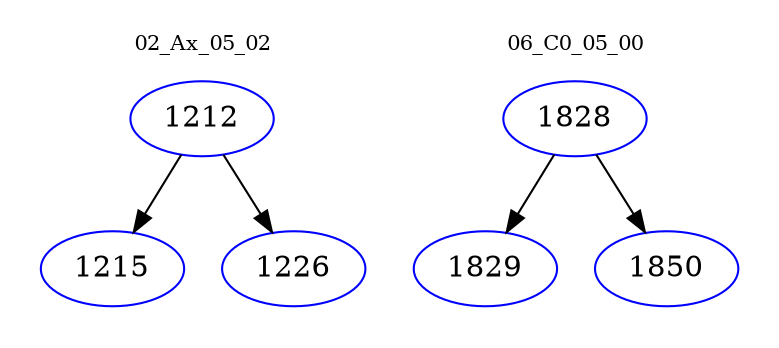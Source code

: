 digraph{
subgraph cluster_0 {
color = white
label = "02_Ax_05_02";
fontsize=10;
T0_1212 [label="1212", color="blue"]
T0_1212 -> T0_1215 [color="black"]
T0_1215 [label="1215", color="blue"]
T0_1212 -> T0_1226 [color="black"]
T0_1226 [label="1226", color="blue"]
}
subgraph cluster_1 {
color = white
label = "06_C0_05_00";
fontsize=10;
T1_1828 [label="1828", color="blue"]
T1_1828 -> T1_1829 [color="black"]
T1_1829 [label="1829", color="blue"]
T1_1828 -> T1_1850 [color="black"]
T1_1850 [label="1850", color="blue"]
}
}
